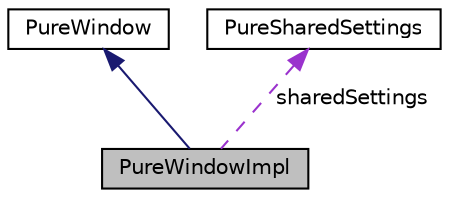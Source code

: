 digraph "PureWindowImpl"
{
 // LATEX_PDF_SIZE
  edge [fontname="Helvetica",fontsize="10",labelfontname="Helvetica",labelfontsize="10"];
  node [fontname="Helvetica",fontsize="10",shape=record];
  Node1 [label="PureWindowImpl",height=0.2,width=0.4,color="black", fillcolor="grey75", style="filled", fontcolor="black",tooltip=" "];
  Node2 -> Node1 [dir="back",color="midnightblue",fontsize="10",style="solid",fontname="Helvetica"];
  Node2 [label="PureWindow",height=0.2,width=0.4,color="black", fillcolor="white", style="filled",URL="$class_pure_window.html",tooltip="Our main window, this is where we render to."];
  Node3 -> Node1 [dir="back",color="darkorchid3",fontsize="10",style="dashed",label=" sharedSettings" ,fontname="Helvetica"];
  Node3 [label="PureSharedSettings",height=0.2,width=0.4,color="black", fillcolor="white", style="filled",URL="$class_pure_shared_settings.html",tooltip="Contains Pure shared settings."];
}
